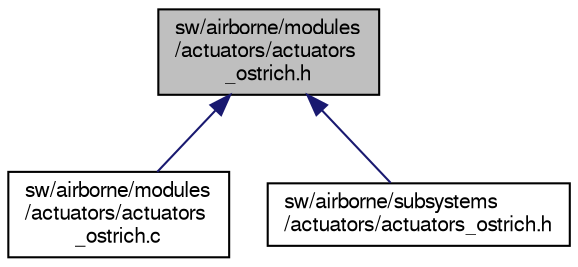 digraph "sw/airborne/modules/actuators/actuators_ostrich.h"
{
  edge [fontname="FreeSans",fontsize="10",labelfontname="FreeSans",labelfontsize="10"];
  node [fontname="FreeSans",fontsize="10",shape=record];
  Node1 [label="sw/airborne/modules\l/actuators/actuators\l_ostrich.h",height=0.2,width=0.4,color="black", fillcolor="grey75", style="filled", fontcolor="black"];
  Node1 -> Node2 [dir="back",color="midnightblue",fontsize="10",style="solid",fontname="FreeSans"];
  Node2 [label="sw/airborne/modules\l/actuators/actuators\l_ostrich.c",height=0.2,width=0.4,color="black", fillcolor="white", style="filled",URL="$actuators__ostrich_8c.html"];
  Node1 -> Node3 [dir="back",color="midnightblue",fontsize="10",style="solid",fontname="FreeSans"];
  Node3 [label="sw/airborne/subsystems\l/actuators/actuators_ostrich.h",height=0.2,width=0.4,color="black", fillcolor="white", style="filled",URL="$subsystems_2actuators_2actuators__ostrich_8h.html"];
}
